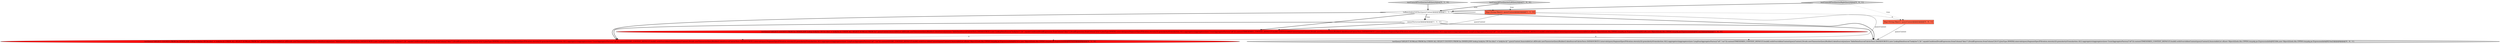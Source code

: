 digraph {
0 [style = filled, label = "!isRewriteJoinToFilter(queryContext)@@@3@@@['1', '1', '1']", fillcolor = white, shape = diamond image = "AAA0AAABBB1BBB"];
6 [style = filled, label = "testQuery(\"(SELECT COUNT(*) FROM foo INNER JOIN lookup.lookyloo ON foo.dim1 = lookyloo.k) UNION ALL SELECT SUM(cnt) FROM foo\",queryContext,ImmutableList.of(Druids.newTimeseriesQueryBuilder().dataSource(join(new TableDataSource(CalciteTests.DATASOURCE1),new LookupDataSource(\"lookyloo\"),\"j0.\",equalsCondition(DruidExpression.fromColumn(\"dim1\"),DruidExpression.fromColumn(\"j0.k\")),JoinType.INNER)).intervals(querySegmentSpec(Filtration.eternity())).granularity(Granularities.ALL).aggregators(aggregators(new CountAggregatorFactory(\"a0\"))).context(QUERY_CONTEXT_DEFAULT).build().withOverriddenContext(queryContext),Druids.newTimeseriesQueryBuilder().dataSource(CalciteTests.DATASOURCE1).intervals(querySegmentSpec(Filtration.eternity())).granularity(Granularities.ALL).aggregators(aggregators(new LongSumAggregatorFactory(\"a0\",\"cnt\"))).context(QUERY_CONTEXT_DEFAULT).build().withOverriddenContext(queryContext)),ImmutableList.of(new Object((((edu.fdu.CPPDG.tinypdg.pe.ExpressionInfo@921b1e,new Object((((edu.fdu.CPPDG.tinypdg.pe.ExpressionInfo@921b22))@@@6@@@['0', '1', '0']", fillcolor = red, shape = ellipse image = "AAA1AAABBB2BBB"];
4 [style = filled, label = "Map<String,Object> queryContext@@@2@@@['1', '1', '0']", fillcolor = tomato, shape = box image = "AAA0AAABBB1BBB"];
7 [style = filled, label = "testQuery(\"(SELECT SUM(cnt) FROM foo UNION ALL SELECT COUNT(*) FROM foo INNER JOIN lookup.lookyloo ON foo.dim1 = lookyloo.k) \",queryContext,ImmutableList.of(Druids.newTimeseriesQueryBuilder().dataSource(CalciteTests.DATASOURCE1).intervals(querySegmentSpec(Filtration.eternity())).granularity(Granularities.ALL).aggregators(aggregators(new LongSumAggregatorFactory(\"a0\",\"cnt\"))).context(TIMESERIES_CONTEXT_DEFAULT).build().withOverriddenContext(queryContext),Druids.newTimeseriesQueryBuilder().dataSource(join(new TableDataSource(CalciteTests.DATASOURCE1),new LookupDataSource(\"lookyloo\"),\"j0.\",equalsCondition(DruidExpression.fromColumn(\"dim1\"),DruidExpression.fromColumn(\"j0.k\")),JoinType.INNER)).intervals(querySegmentSpec(Filtration.eternity())).granularity(Granularities.ALL).aggregators(aggregators(new CountAggregatorFactory(\"a0\"))).context(TIMESERIES_CONTEXT_DEFAULT).build().withOverriddenContext(queryContext)),ImmutableList.of(new Object((((edu.fdu.CPPDG.tinypdg.pe.ExpressionInfo@921b9e,new Object((((edu.fdu.CPPDG.tinypdg.pe.ExpressionInfo@921ba2))@@@6@@@['0', '0', '1']", fillcolor = lightgray, shape = ellipse image = "AAA0AAABBB3BBB"];
2 [style = filled, label = "testUnionAllTwoQueriesLeftQueryIsJoin['1', '0', '0']", fillcolor = lightgray, shape = diamond image = "AAA0AAABBB1BBB"];
3 [style = filled, label = "testQuery(\"(SELECT COUNT(*) FROM foo INNER JOIN lookup.lookyloo ON foo.dim1 = lookyloo.k) UNION ALL SELECT SUM(cnt) FROM foo\",queryContext,ImmutableList.of(Druids.newTimeseriesQueryBuilder().dataSource(join(new TableDataSource(CalciteTests.DATASOURCE1),new LookupDataSource(\"lookyloo\"),\"j0.\",equalsCondition(DruidExpression.fromColumn(\"dim1\"),DruidExpression.fromColumn(\"j0.k\")),JoinType.INNER)).intervals(querySegmentSpec(Filtration.eternity())).granularity(Granularities.ALL).aggregators(aggregators(new CountAggregatorFactory(\"a0\"))).context(TIMESERIES_CONTEXT_DEFAULT).build().withOverriddenContext(queryContext),Druids.newTimeseriesQueryBuilder().dataSource(CalciteTests.DATASOURCE1).intervals(querySegmentSpec(Filtration.eternity())).granularity(Granularities.ALL).aggregators(aggregators(new LongSumAggregatorFactory(\"a0\",\"cnt\"))).context(TIMESERIES_CONTEXT_DEFAULT).build().withOverriddenContext(queryContext)),ImmutableList.of(new Object((((edu.fdu.CPPDG.tinypdg.pe.ExpressionInfo@921a9e,new Object((((edu.fdu.CPPDG.tinypdg.pe.ExpressionInfo@921aa2))@@@6@@@['1', '0', '0']", fillcolor = red, shape = ellipse image = "AAA1AAABBB1BBB"];
5 [style = filled, label = "testUnionAllTwoQueriesLeftQueryIsJoin['0', '1', '0']", fillcolor = lightgray, shape = diamond image = "AAA0AAABBB2BBB"];
1 [style = filled, label = "cannotVectorize()@@@4@@@['1', '1', '1']", fillcolor = white, shape = ellipse image = "AAA0AAABBB1BBB"];
8 [style = filled, label = "Map<String,Object> queryContext@@@2@@@['0', '0', '1']", fillcolor = tomato, shape = box image = "AAA0AAABBB3BBB"];
9 [style = filled, label = "testUnionAllTwoQueriesRightQueryIsJoin['0', '0', '1']", fillcolor = lightgray, shape = diamond image = "AAA0AAABBB3BBB"];
1->3 [style = bold, label=""];
0->3 [style = bold, label=""];
2->0 [style = bold, label=""];
4->3 [style = solid, label="queryContext"];
1->6 [style = bold, label=""];
3->6 [style = dashed, label="0"];
4->8 [style = dashed, label="0"];
8->7 [style = solid, label="queryContext"];
9->0 [style = bold, label=""];
4->6 [style = solid, label="queryContext"];
5->0 [style = bold, label=""];
0->6 [style = bold, label=""];
1->7 [style = bold, label=""];
0->1 [style = bold, label=""];
3->7 [style = dashed, label="0"];
5->4 [style = dotted, label="true"];
2->4 [style = dotted, label="true"];
0->1 [style = dotted, label="true"];
0->7 [style = bold, label=""];
9->8 [style = dotted, label="true"];
}
